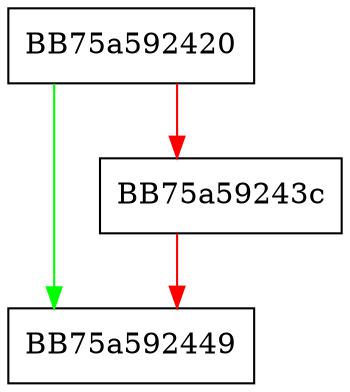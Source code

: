 digraph _Delete_this {
  node [shape="box"];
  graph [splines=ortho];
  BB75a592420 -> BB75a592449 [color="green"];
  BB75a592420 -> BB75a59243c [color="red"];
  BB75a59243c -> BB75a592449 [color="red"];
}